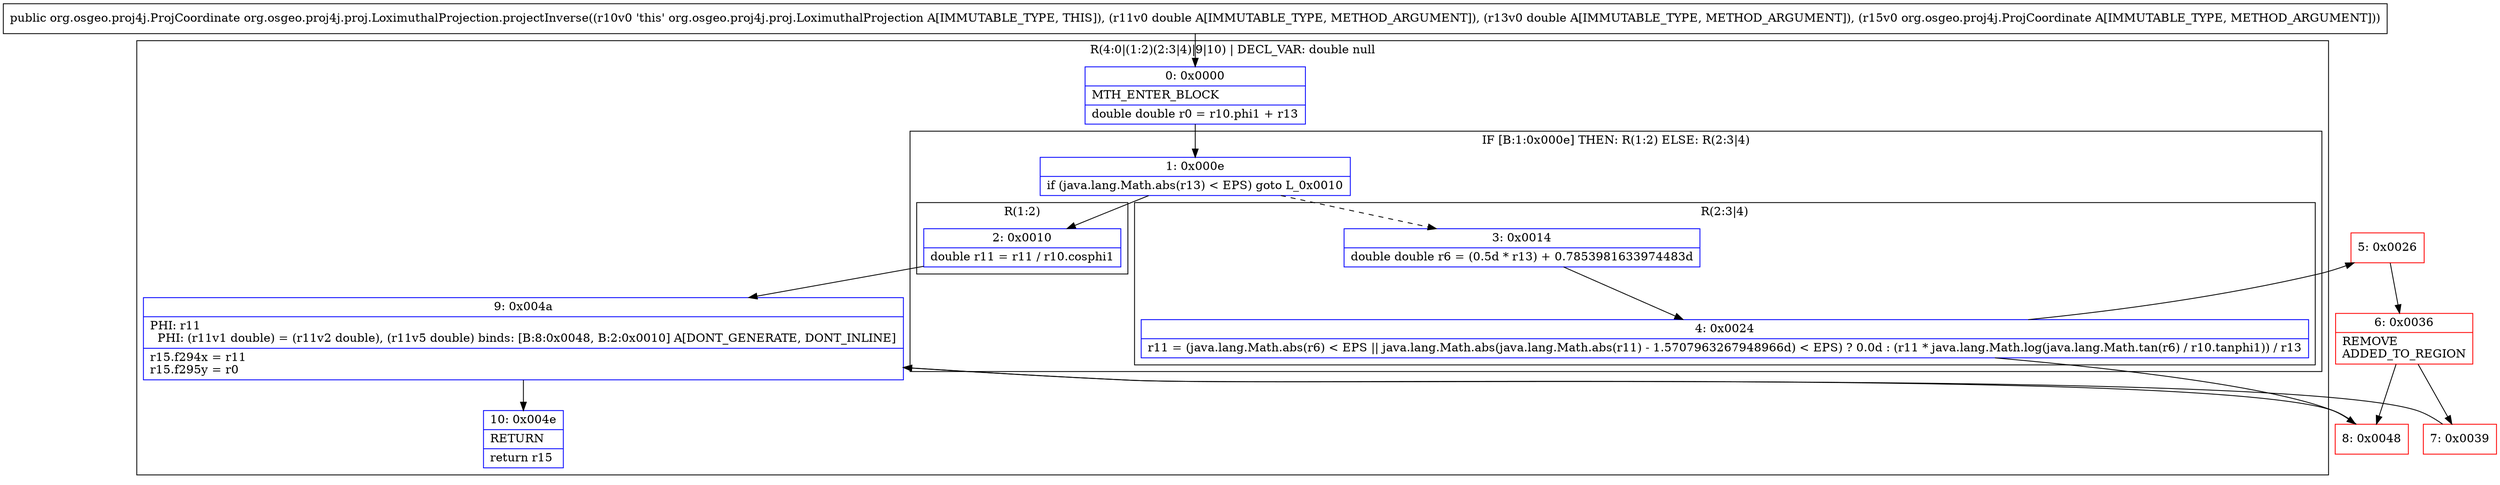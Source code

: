 digraph "CFG fororg.osgeo.proj4j.proj.LoximuthalProjection.projectInverse(DDLorg\/osgeo\/proj4j\/ProjCoordinate;)Lorg\/osgeo\/proj4j\/ProjCoordinate;" {
subgraph cluster_Region_1309845939 {
label = "R(4:0|(1:2)(2:3|4)|9|10) | DECL_VAR: double null\l";
node [shape=record,color=blue];
Node_0 [shape=record,label="{0\:\ 0x0000|MTH_ENTER_BLOCK\l|double double r0 = r10.phi1 + r13\l}"];
subgraph cluster_IfRegion_2038074041 {
label = "IF [B:1:0x000e] THEN: R(1:2) ELSE: R(2:3|4)";
node [shape=record,color=blue];
Node_1 [shape=record,label="{1\:\ 0x000e|if (java.lang.Math.abs(r13) \< EPS) goto L_0x0010\l}"];
subgraph cluster_Region_1339985915 {
label = "R(1:2)";
node [shape=record,color=blue];
Node_2 [shape=record,label="{2\:\ 0x0010|double r11 = r11 \/ r10.cosphi1\l}"];
}
subgraph cluster_Region_1280224941 {
label = "R(2:3|4)";
node [shape=record,color=blue];
Node_3 [shape=record,label="{3\:\ 0x0014|double double r6 = (0.5d * r13) + 0.7853981633974483d\l}"];
Node_4 [shape=record,label="{4\:\ 0x0024|r11 = (java.lang.Math.abs(r6) \< EPS \|\| java.lang.Math.abs(java.lang.Math.abs(r11) \- 1.5707963267948966d) \< EPS) ? 0.0d : (r11 * java.lang.Math.log(java.lang.Math.tan(r6) \/ r10.tanphi1)) \/ r13\l}"];
}
}
Node_9 [shape=record,label="{9\:\ 0x004a|PHI: r11 \l  PHI: (r11v1 double) = (r11v2 double), (r11v5 double) binds: [B:8:0x0048, B:2:0x0010] A[DONT_GENERATE, DONT_INLINE]\l|r15.f294x = r11\lr15.f295y = r0\l}"];
Node_10 [shape=record,label="{10\:\ 0x004e|RETURN\l|return r15\l}"];
}
Node_5 [shape=record,color=red,label="{5\:\ 0x0026}"];
Node_6 [shape=record,color=red,label="{6\:\ 0x0036|REMOVE\lADDED_TO_REGION\l}"];
Node_7 [shape=record,color=red,label="{7\:\ 0x0039}"];
Node_8 [shape=record,color=red,label="{8\:\ 0x0048}"];
MethodNode[shape=record,label="{public org.osgeo.proj4j.ProjCoordinate org.osgeo.proj4j.proj.LoximuthalProjection.projectInverse((r10v0 'this' org.osgeo.proj4j.proj.LoximuthalProjection A[IMMUTABLE_TYPE, THIS]), (r11v0 double A[IMMUTABLE_TYPE, METHOD_ARGUMENT]), (r13v0 double A[IMMUTABLE_TYPE, METHOD_ARGUMENT]), (r15v0 org.osgeo.proj4j.ProjCoordinate A[IMMUTABLE_TYPE, METHOD_ARGUMENT])) }"];
MethodNode -> Node_0;
Node_0 -> Node_1;
Node_1 -> Node_2;
Node_1 -> Node_3[style=dashed];
Node_2 -> Node_9;
Node_3 -> Node_4;
Node_4 -> Node_5;
Node_4 -> Node_8;
Node_9 -> Node_10;
Node_5 -> Node_6;
Node_6 -> Node_7;
Node_6 -> Node_8;
Node_7 -> Node_9;
Node_8 -> Node_9;
}


